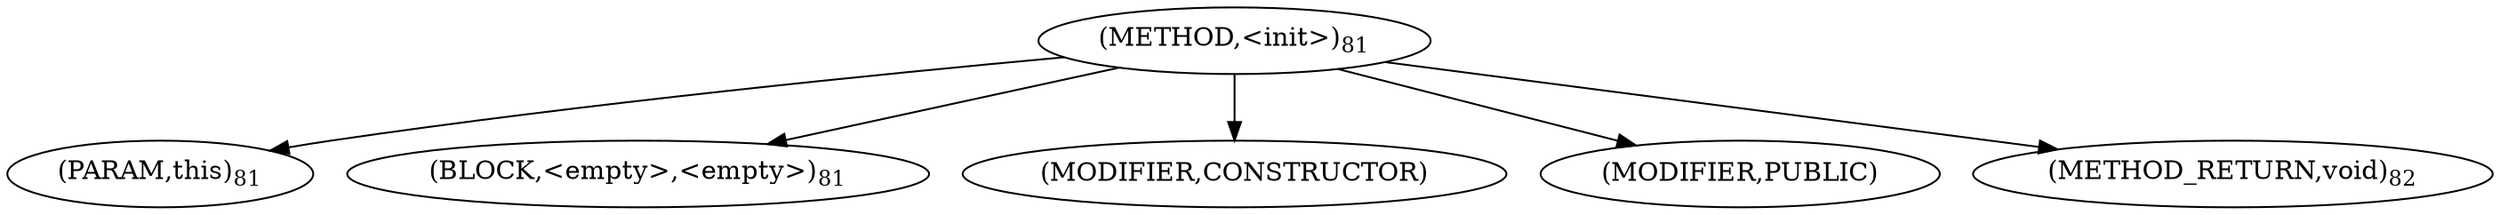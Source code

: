 digraph "&lt;init&gt;" {  
"57" [label = <(METHOD,&lt;init&gt;)<SUB>81</SUB>> ]
"58" [label = <(PARAM,this)<SUB>81</SUB>> ]
"59" [label = <(BLOCK,&lt;empty&gt;,&lt;empty&gt;)<SUB>81</SUB>> ]
"60" [label = <(MODIFIER,CONSTRUCTOR)> ]
"61" [label = <(MODIFIER,PUBLIC)> ]
"62" [label = <(METHOD_RETURN,void)<SUB>82</SUB>> ]
  "57" -> "58" 
  "57" -> "59" 
  "57" -> "60" 
  "57" -> "61" 
  "57" -> "62" 
}
